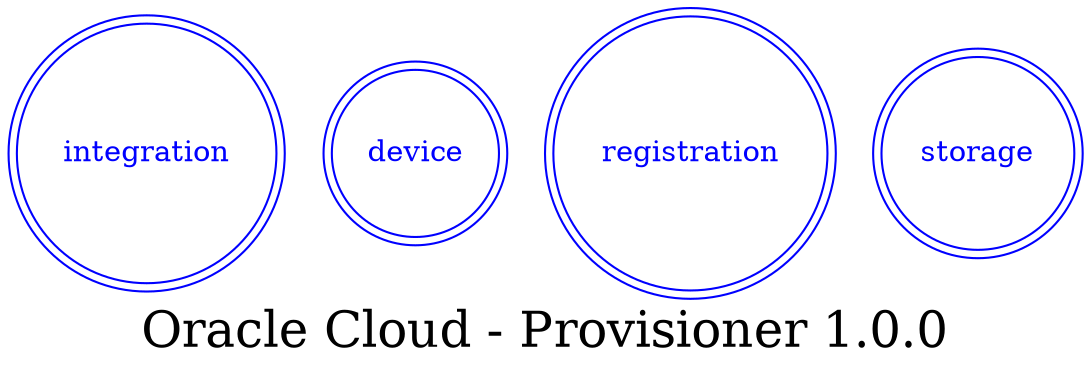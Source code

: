 digraph LexiconGraph {
graph[label="Oracle Cloud - Provisioner 1.0.0", fontsize=24]
splines=true
"integration" [color=blue, fontcolor=blue, shape=doublecircle]
"device" [color=blue, fontcolor=blue, shape=doublecircle]
"registration" [color=blue, fontcolor=blue, shape=doublecircle]
"storage" [color=blue, fontcolor=blue, shape=doublecircle]
}
